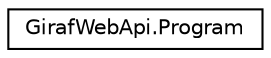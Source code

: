 digraph "Graphical Class Hierarchy"
{
  edge [fontname="Helvetica",fontsize="10",labelfontname="Helvetica",labelfontsize="10"];
  node [fontname="Helvetica",fontsize="10",shape=record];
  rankdir="LR";
  Node1 [label="GirafWebApi.Program",height=0.2,width=0.4,color="black", fillcolor="white", style="filled",URL="$classGirafWebApi_1_1Program.html"];
}
